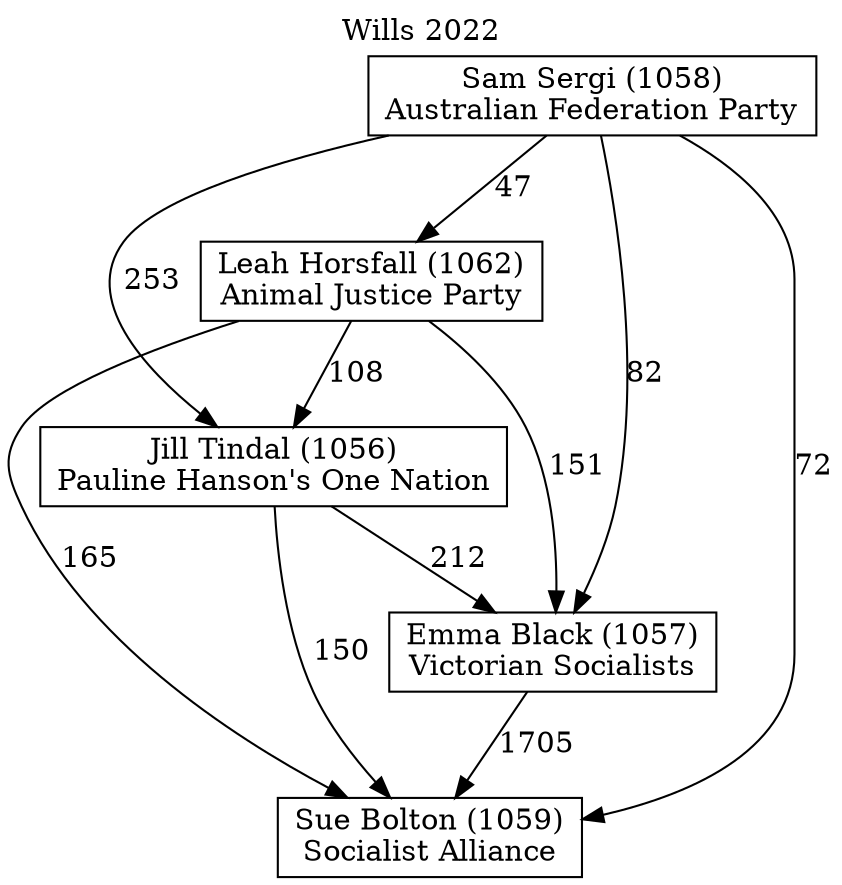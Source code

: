 // House preference flow
digraph "Sue Bolton (1059)_Wills_2022" {
	graph [label="Wills 2022" labelloc=t mclimit=10]
	node [shape=box]
	"Sue Bolton (1059)" [label="Sue Bolton (1059)
Socialist Alliance"]
	"Emma Black (1057)" [label="Emma Black (1057)
Victorian Socialists"]
	"Jill Tindal (1056)" [label="Jill Tindal (1056)
Pauline Hanson's One Nation"]
	"Leah Horsfall (1062)" [label="Leah Horsfall (1062)
Animal Justice Party"]
	"Sam Sergi (1058)" [label="Sam Sergi (1058)
Australian Federation Party"]
	"Emma Black (1057)" -> "Sue Bolton (1059)" [label=1705]
	"Jill Tindal (1056)" -> "Emma Black (1057)" [label=212]
	"Leah Horsfall (1062)" -> "Jill Tindal (1056)" [label=108]
	"Sam Sergi (1058)" -> "Leah Horsfall (1062)" [label=47]
	"Jill Tindal (1056)" -> "Sue Bolton (1059)" [label=150]
	"Leah Horsfall (1062)" -> "Sue Bolton (1059)" [label=165]
	"Sam Sergi (1058)" -> "Sue Bolton (1059)" [label=72]
	"Sam Sergi (1058)" -> "Jill Tindal (1056)" [label=253]
	"Leah Horsfall (1062)" -> "Emma Black (1057)" [label=151]
	"Sam Sergi (1058)" -> "Emma Black (1057)" [label=82]
}
